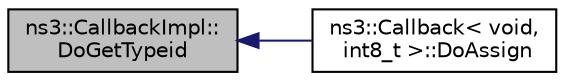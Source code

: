 digraph "ns3::CallbackImpl::DoGetTypeid"
{
  edge [fontname="Helvetica",fontsize="10",labelfontname="Helvetica",labelfontsize="10"];
  node [fontname="Helvetica",fontsize="10",shape=record];
  rankdir="LR";
  Node1 [label="ns3::CallbackImpl::\lDoGetTypeid",height=0.2,width=0.4,color="black", fillcolor="grey75", style="filled", fontcolor="black"];
  Node1 -> Node2 [dir="back",color="midnightblue",fontsize="10",style="solid"];
  Node2 [label="ns3::Callback\< void,\l int8_t \>::DoAssign",height=0.2,width=0.4,color="black", fillcolor="white", style="filled",URL="$d1/d48/classns3_1_1Callback.html#a40b31032b5be1b88707232eef0243520"];
}
